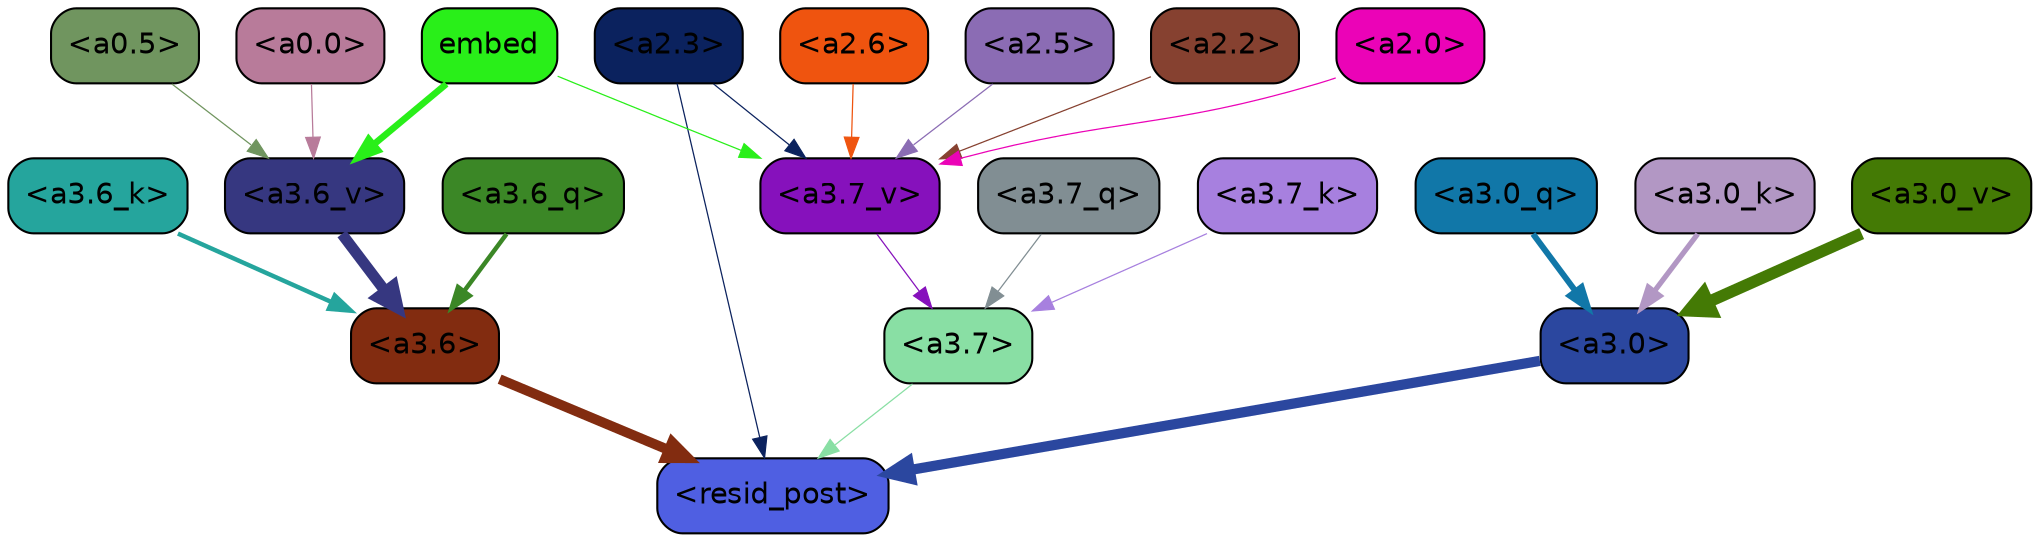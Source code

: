 strict digraph "" {
	graph [bgcolor=transparent,
		layout=dot,
		overlap=false,
		splines=true
	];
	"<a3.7>"	[color=black,
		fillcolor="#89dfa4",
		fontname=Helvetica,
		shape=box,
		style="filled, rounded"];
	"<resid_post>"	[color=black,
		fillcolor="#4f5fe2",
		fontname=Helvetica,
		shape=box,
		style="filled, rounded"];
	"<a3.7>" -> "<resid_post>"	[color="#89dfa4",
		penwidth=0.6];
	"<a3.6>"	[color=black,
		fillcolor="#822c10",
		fontname=Helvetica,
		shape=box,
		style="filled, rounded"];
	"<a3.6>" -> "<resid_post>"	[color="#822c10",
		penwidth=4.751592040061951];
	"<a3.0>"	[color=black,
		fillcolor="#2b479f",
		fontname=Helvetica,
		shape=box,
		style="filled, rounded"];
	"<a3.0>" -> "<resid_post>"	[color="#2b479f",
		penwidth=4.904066681861877];
	"<a2.3>"	[color=black,
		fillcolor="#0b225e",
		fontname=Helvetica,
		shape=box,
		style="filled, rounded"];
	"<a2.3>" -> "<resid_post>"	[color="#0b225e",
		penwidth=0.6];
	"<a3.7_v>"	[color=black,
		fillcolor="#8611bc",
		fontname=Helvetica,
		shape=box,
		style="filled, rounded"];
	"<a2.3>" -> "<a3.7_v>"	[color="#0b225e",
		penwidth=0.6];
	"<a3.7_q>"	[color=black,
		fillcolor="#818e93",
		fontname=Helvetica,
		shape=box,
		style="filled, rounded"];
	"<a3.7_q>" -> "<a3.7>"	[color="#818e93",
		penwidth=0.6];
	"<a3.6_q>"	[color=black,
		fillcolor="#3b8726",
		fontname=Helvetica,
		shape=box,
		style="filled, rounded"];
	"<a3.6_q>" -> "<a3.6>"	[color="#3b8726",
		penwidth=2.160832464694977];
	"<a3.0_q>"	[color=black,
		fillcolor="#1177a8",
		fontname=Helvetica,
		shape=box,
		style="filled, rounded"];
	"<a3.0_q>" -> "<a3.0>"	[color="#1177a8",
		penwidth=2.870753765106201];
	"<a3.7_k>"	[color=black,
		fillcolor="#a780df",
		fontname=Helvetica,
		shape=box,
		style="filled, rounded"];
	"<a3.7_k>" -> "<a3.7>"	[color="#a780df",
		penwidth=0.6];
	"<a3.6_k>"	[color=black,
		fillcolor="#25a59d",
		fontname=Helvetica,
		shape=box,
		style="filled, rounded"];
	"<a3.6_k>" -> "<a3.6>"	[color="#25a59d",
		penwidth=2.13908451795578];
	"<a3.0_k>"	[color=black,
		fillcolor="#b297c4",
		fontname=Helvetica,
		shape=box,
		style="filled, rounded"];
	"<a3.0_k>" -> "<a3.0>"	[color="#b297c4",
		penwidth=2.520303964614868];
	"<a3.7_v>" -> "<a3.7>"	[color="#8611bc",
		penwidth=0.6];
	"<a3.6_v>"	[color=black,
		fillcolor="#363780",
		fontname=Helvetica,
		shape=box,
		style="filled, rounded"];
	"<a3.6_v>" -> "<a3.6>"	[color="#363780",
		penwidth=5.297133803367615];
	"<a3.0_v>"	[color=black,
		fillcolor="#447a05",
		fontname=Helvetica,
		shape=box,
		style="filled, rounded"];
	"<a3.0_v>" -> "<a3.0>"	[color="#447a05",
		penwidth=5.680712580680847];
	"<a2.6>"	[color=black,
		fillcolor="#ef540f",
		fontname=Helvetica,
		shape=box,
		style="filled, rounded"];
	"<a2.6>" -> "<a3.7_v>"	[color="#ef540f",
		penwidth=0.6];
	"<a2.5>"	[color=black,
		fillcolor="#8b6cb4",
		fontname=Helvetica,
		shape=box,
		style="filled, rounded"];
	"<a2.5>" -> "<a3.7_v>"	[color="#8b6cb4",
		penwidth=0.6];
	"<a2.2>"	[color=black,
		fillcolor="#864130",
		fontname=Helvetica,
		shape=box,
		style="filled, rounded"];
	"<a2.2>" -> "<a3.7_v>"	[color="#864130",
		penwidth=0.6];
	"<a2.0>"	[color=black,
		fillcolor="#eb03b7",
		fontname=Helvetica,
		shape=box,
		style="filled, rounded"];
	"<a2.0>" -> "<a3.7_v>"	[color="#eb03b7",
		penwidth=0.6];
	embed	[color=black,
		fillcolor="#29ef19",
		fontname=Helvetica,
		shape=box,
		style="filled, rounded"];
	embed -> "<a3.7_v>"	[color="#29ef19",
		penwidth=0.6];
	embed -> "<a3.6_v>"	[color="#29ef19",
		penwidth=3.1840110421180725];
	"<a0.5>"	[color=black,
		fillcolor="#70955f",
		fontname=Helvetica,
		shape=box,
		style="filled, rounded"];
	"<a0.5>" -> "<a3.6_v>"	[color="#70955f",
		penwidth=0.6];
	"<a0.0>"	[color=black,
		fillcolor="#b87b9a",
		fontname=Helvetica,
		shape=box,
		style="filled, rounded"];
	"<a0.0>" -> "<a3.6_v>"	[color="#b87b9a",
		penwidth=0.6];
}
